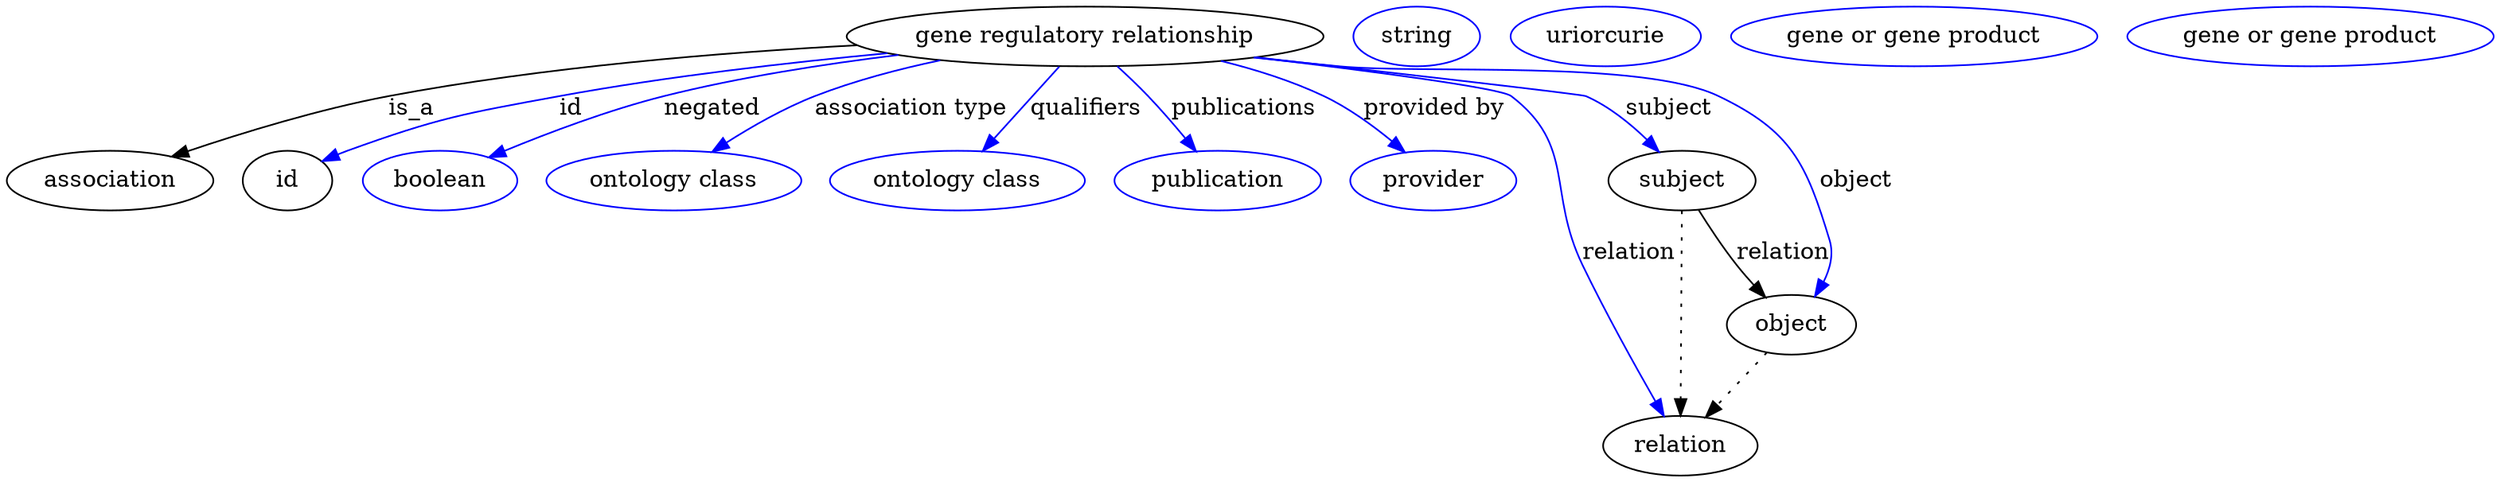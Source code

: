 digraph {
	graph [bb="0,0,1226.2,283"];
	node [label="\N"];
	"gene regulatory relationship"	[height=0.5,
		label="gene regulatory relationship",
		pos="552.05,265",
		width=3.0511];
	association	[height=0.5,
		pos="50.046,178",
		width=1.3902];
	"gene regulatory relationship" -> association	[label=is_a,
		lp="225.05,221.5",
		pos="e,83.791,191.38 449.21,258.52 381.83,253.66 292.11,244.79 214.05,229 172.4,220.58 126.21,206 93.493,194.76"];
	id	[height=0.5,
		pos="145.05,178",
		width=0.75];
	"gene regulatory relationship" -> id	[color=blue,
		label=id,
		lp="295.55,221.5",
		pos="e,166.12,189.64 456.51,256.03 380.05,247.41 271.08,230.04 181.05,196 179.2,195.3 177.32,194.55 175.44,193.76",
		style=solid];
	negated	[color=blue,
		height=0.5,
		label=boolean,
		pos="228.05,178",
		width=1.0652];
	"gene regulatory relationship" -> negated	[color=blue,
		label=negated,
		lp="372.55,221.5",
		pos="e,253.86,191.39 467.52,253.39 431.26,247.78 388.67,239.79 351.05,229 320.53,220.25 287.25,206.44 263.01,195.55",
		style=solid];
	"association type"	[color=blue,
		height=0.5,
		label="ontology class",
		pos="346.05,178",
		width=1.7151];
	"gene regulatory relationship" -> "association type"	[color=blue,
		label="association type",
		lp="468.05,221.5",
		pos="e,367.23,195.09 487.24,250.35 466.59,244.93 443.94,237.85 424.05,229 407.13,221.48 389.65,210.61 375.54,200.93",
		style=solid];
	qualifiers	[color=blue,
		height=0.5,
		label="ontology class",
		pos="487.05,178",
		width=1.7151];
	"gene regulatory relationship" -> qualifiers	[color=blue,
		label=qualifiers,
		lp="549.55,221.5",
		pos="e,499.96,195.89 538.89,246.8 529.49,234.51 516.7,217.77 506.17,204.01",
		style=solid];
	publications	[color=blue,
		height=0.5,
		label=publication,
		pos="617.05,178",
		width=1.3902];
	"gene regulatory relationship" -> publications	[color=blue,
		label=publications,
		lp="623.55,221.5",
		pos="e,604.41,195.69 565.25,246.93 569.65,241.23 574.57,234.85 579.05,229 585.34,220.78 592.2,211.77 598.33,203.7",
		style=solid];
	"provided by"	[color=blue,
		height=0.5,
		label=provider,
		pos="725.05,178",
		width=1.1193];
	"gene regulatory relationship" -> "provided by"	[color=blue,
		label="provided by",
		lp="717.05,221.5",
		pos="e,708.54,194.57 609.88,249.58 626.87,244.26 645.15,237.42 661.05,229 675.18,221.51 689.36,210.84 700.77,201.28",
		style=solid];
	relation	[height=0.5,
		pos="850.05,18",
		width=1.0471];
	"gene regulatory relationship" -> relation	[color=blue,
		label=relation,
		lp="827.05,134.5",
		pos="e,843.54,35.756 629.19,252.15 683.95,243.49 748.69,232.65 754.05,229 770.38,217.86 818.55,99.171 839.79,45.314",
		style=solid];
	subject	[height=0.5,
		pos="857.05,178",
		width=0.99297];
	"gene regulatory relationship" -> subject	[color=blue,
		label=subject,
		lp="847.55,221.5",
		pos="e,845.43,195.33 631.05,252.48 644.07,250.62 657.44,248.74 670.05,247 730.88,238.62 751.96,256.15 807.05,229 819.26,222.98 830.28,\
212.79 838.84,203.17",
		style=solid];
	object	[height=0.5,
		pos="910.05,91",
		width=0.9027];
	"gene regulatory relationship" -> object	[color=blue,
		label=object,
		lp="939.05,178",
		pos="e,919.86,108.44 629.72,252.2 643.15,250.34 656.99,248.52 670.05,247 714.59,241.8 830.72,248.63 871.05,229 912.18,208.98 916.55,186.75 \
926.05,142 927.73,134.07 926.31,125.6 923.74,117.94",
		style=solid];
	association_id	[color=blue,
		height=0.5,
		label=string,
		pos="710.05,265",
		width=0.84854];
	"gene regulatory relationship_relation"	[color=blue,
		height=0.5,
		label=uriorcurie,
		pos="804.05,265",
		width=1.2638];
	subject -> relation	[pos="e,850.81,36.188 856.28,159.79 855.07,132.48 852.7,78.994 851.26,46.38",
		style=dotted];
	subject -> object	[label=relation,
		lp="905.05,134.5",
		pos="e,897.64,107.69 865.22,160.45 870.3,150.54 877.16,137.82 884.05,127 886.38,123.34 888.97,119.56 891.59,115.9"];
	"gene regulatory relationship_subject"	[color=blue,
		height=0.5,
		label="gene or gene product",
		pos="953.05,265",
		width=2.3651];
	object -> relation	[pos="e,863.74,35.205 896.73,74.243 888.99,65.088 879.09,53.364 870.39,43.074",
		style=dotted];
	"gene regulatory relationship_object"	[color=blue,
		height=0.5,
		label="gene or gene product",
		pos="1141,265",
		width=2.3651];
}
